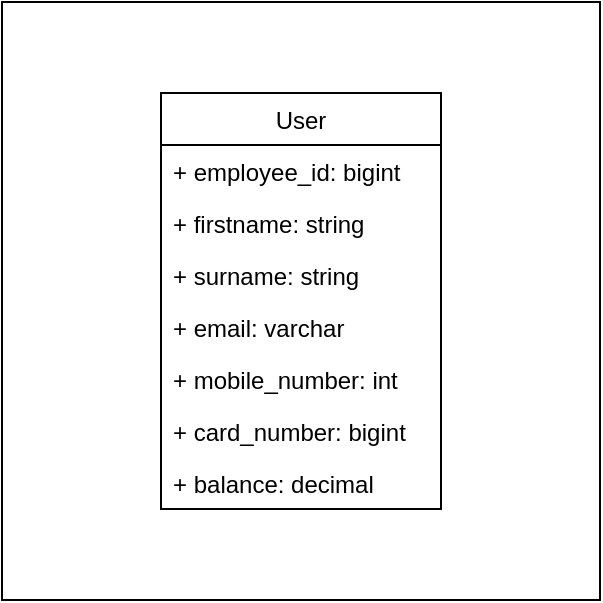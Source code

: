 <mxfile version="10.6.9" type="device"><diagram id="m8RQYq9nnbLXDyfodpAC" name="Page-1"><mxGraphModel dx="1639" dy="938" grid="1" gridSize="10" guides="1" tooltips="1" connect="1" arrows="1" fold="1" page="1" pageScale="1" pageWidth="1169" pageHeight="1654" math="0" shadow="0"><root><mxCell id="0"/><mxCell id="1" parent="0"/><mxCell id="yoNgdDPxjcgJwViXMcrv-12" value="" style="whiteSpace=wrap;html=1;aspect=fixed;" vertex="1" parent="1"><mxGeometry x="40" y="41" width="299" height="299" as="geometry"/></mxCell><mxCell id="yoNgdDPxjcgJwViXMcrv-1" value="User" style="swimlane;fontStyle=0;childLayout=stackLayout;horizontal=1;startSize=26;fillColor=none;horizontalStack=0;resizeParent=1;resizeParentMax=0;resizeLast=0;collapsible=1;marginBottom=0;" vertex="1" parent="1"><mxGeometry x="119.5" y="86.5" width="140" height="208" as="geometry"/></mxCell><mxCell id="yoNgdDPxjcgJwViXMcrv-2" value="+ employee_id: bigint" style="text;strokeColor=none;fillColor=none;align=left;verticalAlign=top;spacingLeft=4;spacingRight=4;overflow=hidden;rotatable=0;points=[[0,0.5],[1,0.5]];portConstraint=eastwest;" vertex="1" parent="yoNgdDPxjcgJwViXMcrv-1"><mxGeometry y="26" width="140" height="26" as="geometry"/></mxCell><mxCell id="yoNgdDPxjcgJwViXMcrv-3" value="+ firstname: string" style="text;strokeColor=none;fillColor=none;align=left;verticalAlign=top;spacingLeft=4;spacingRight=4;overflow=hidden;rotatable=0;points=[[0,0.5],[1,0.5]];portConstraint=eastwest;" vertex="1" parent="yoNgdDPxjcgJwViXMcrv-1"><mxGeometry y="52" width="140" height="26" as="geometry"/></mxCell><mxCell id="yoNgdDPxjcgJwViXMcrv-11" value="+ surname: string" style="text;strokeColor=none;fillColor=none;align=left;verticalAlign=top;spacingLeft=4;spacingRight=4;overflow=hidden;rotatable=0;points=[[0,0.5],[1,0.5]];portConstraint=eastwest;" vertex="1" parent="yoNgdDPxjcgJwViXMcrv-1"><mxGeometry y="78" width="140" height="26" as="geometry"/></mxCell><mxCell id="yoNgdDPxjcgJwViXMcrv-9" value="+ email: varchar" style="text;strokeColor=none;fillColor=none;align=left;verticalAlign=top;spacingLeft=4;spacingRight=4;overflow=hidden;rotatable=0;points=[[0,0.5],[1,0.5]];portConstraint=eastwest;" vertex="1" parent="yoNgdDPxjcgJwViXMcrv-1"><mxGeometry y="104" width="140" height="26" as="geometry"/></mxCell><mxCell id="yoNgdDPxjcgJwViXMcrv-10" value="+ mobile_number: int" style="text;strokeColor=none;fillColor=none;align=left;verticalAlign=top;spacingLeft=4;spacingRight=4;overflow=hidden;rotatable=0;points=[[0,0.5],[1,0.5]];portConstraint=eastwest;" vertex="1" parent="yoNgdDPxjcgJwViXMcrv-1"><mxGeometry y="130" width="140" height="26" as="geometry"/></mxCell><mxCell id="yoNgdDPxjcgJwViXMcrv-13" value="+ card_number: bigint" style="text;strokeColor=none;fillColor=none;align=left;verticalAlign=top;spacingLeft=4;spacingRight=4;overflow=hidden;rotatable=0;points=[[0,0.5],[1,0.5]];portConstraint=eastwest;" vertex="1" parent="yoNgdDPxjcgJwViXMcrv-1"><mxGeometry y="156" width="140" height="26" as="geometry"/></mxCell><mxCell id="yoNgdDPxjcgJwViXMcrv-4" value="+ balance: decimal" style="text;strokeColor=none;fillColor=none;align=left;verticalAlign=top;spacingLeft=4;spacingRight=4;overflow=hidden;rotatable=0;points=[[0,0.5],[1,0.5]];portConstraint=eastwest;" vertex="1" parent="yoNgdDPxjcgJwViXMcrv-1"><mxGeometry y="182" width="140" height="26" as="geometry"/></mxCell></root></mxGraphModel></diagram></mxfile>